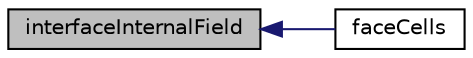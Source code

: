 digraph "interfaceInternalField"
{
  bgcolor="transparent";
  edge [fontname="Helvetica",fontsize="10",labelfontname="Helvetica",labelfontsize="10"];
  node [fontname="Helvetica",fontsize="10",shape=record];
  rankdir="LR";
  Node1 [label="interfaceInternalField",height=0.2,width=0.4,color="black", fillcolor="grey75", style="filled", fontcolor="black"];
  Node1 -> Node2 [dir="back",color="midnightblue",fontsize="10",style="solid",fontname="Helvetica"];
  Node2 [label="faceCells",height=0.2,width=0.4,color="black",URL="$a00415.html#a0a14e8a5b97bec325fa87c909ffce70f",tooltip="Return faceCell addressing. "];
}
